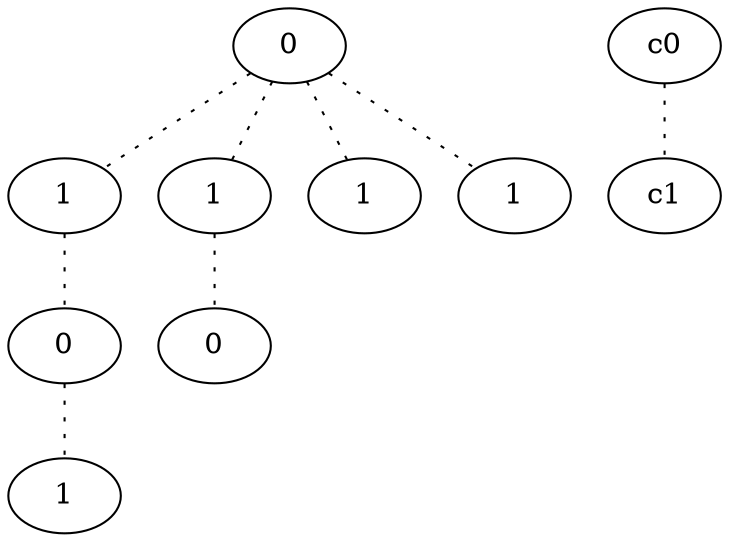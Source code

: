 graph {
a0[label=0];
a1[label=1];
a2[label=0];
a3[label=1];
a4[label=1];
a5[label=0];
a6[label=1];
a7[label=1];
a0 -- a1 [style=dotted];
a0 -- a4 [style=dotted];
a0 -- a6 [style=dotted];
a0 -- a7 [style=dotted];
a1 -- a2 [style=dotted];
a2 -- a3 [style=dotted];
a4 -- a5 [style=dotted];
c0 -- c1 [style=dotted];
}
